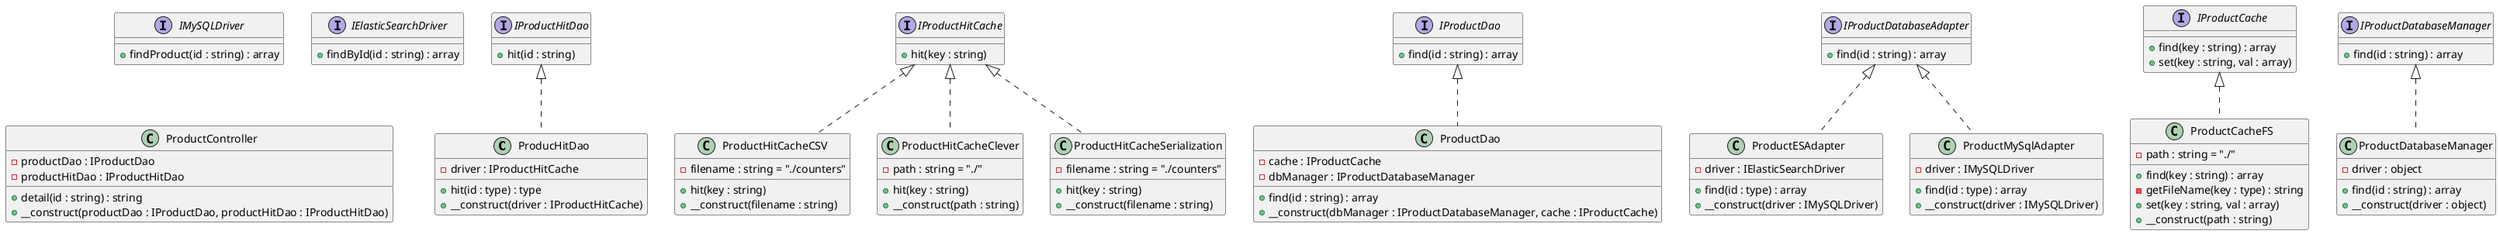 @startuml
class ProducHitDao {
    -driver : IProductHitCache
    +hit(id : type) : type
    +__construct(driver : IProductHitCache)
}
class ProducHitDao implements IProductHitDao
class ProductHitCacheCSV {
    -filename : string = "./counters"
    +hit(key : string)
    +__construct(filename : string)
}
class ProductHitCacheCSV implements IProductHitCache
class ProductDao {
    -cache : IProductCache
    -dbManager : IProductDatabaseManager
    +find(id : string) : array
    +__construct(dbManager : IProductDatabaseManager, cache : IProductCache)
}
class ProductDao implements IProductDao
class ProductHitCacheClever {
    -path : string = "./"
    +hit(key : string)
    +__construct(path : string)
}
class ProductHitCacheClever implements IProductHitCache
class ProductESAdapter {
    -driver : IElasticSearchDriver
    +find(id : type) : array
    +__construct(driver : IMySQLDriver)
}
class ProductESAdapter implements IProductDatabaseAdapter
class ProductCacheFS {
    -path : string = "./"
    +find(key : string) : array
    -getFileName(key : type) : string
    +set(key : string, val : array)
    +__construct(path : string)
}
class ProductCacheFS implements IProductCache
class ProductDatabaseManager {
    -driver : object
    +find(id : string) : array
    +__construct(driver : object)
}
class ProductDatabaseManager implements IProductDatabaseManager
interface IMySQLDriver {
    +findProduct(id : string) : array
}
class ProductHitCacheSerialization {
    -filename : string = "./counters"
    +hit(key : string)
    +__construct(filename : string)
}
class ProductHitCacheSerialization implements IProductHitCache
interface IProductHitCache {
    +hit(key : string)
}
interface IElasticSearchDriver {
    +findById(id : string) : array
}
interface IProductDao {
    +find(id : string) : array
}
interface IProductDatabaseAdapter {
    +find(id : string) : array
}
class ProductMySqlAdapter {
    -driver : IMySQLDriver
    +find(id : type) : array
    +__construct(driver : IMySQLDriver)
}
class ProductMySqlAdapter implements IProductDatabaseAdapter
interface IProductDatabaseManager {
    +find(id : string) : array
}
interface IProductHitDao {
    +hit(id : string)
}
interface IProductCache {
    +find(key : string) : array
    +set(key : string, val : array)
}
class ProductController {
    -productDao : IProductDao
    -productHitDao : IProductHitDao
    +detail(id : string) : string
    +__construct(productDao : IProductDao, productHitDao : IProductHitDao)
}
@enduml
